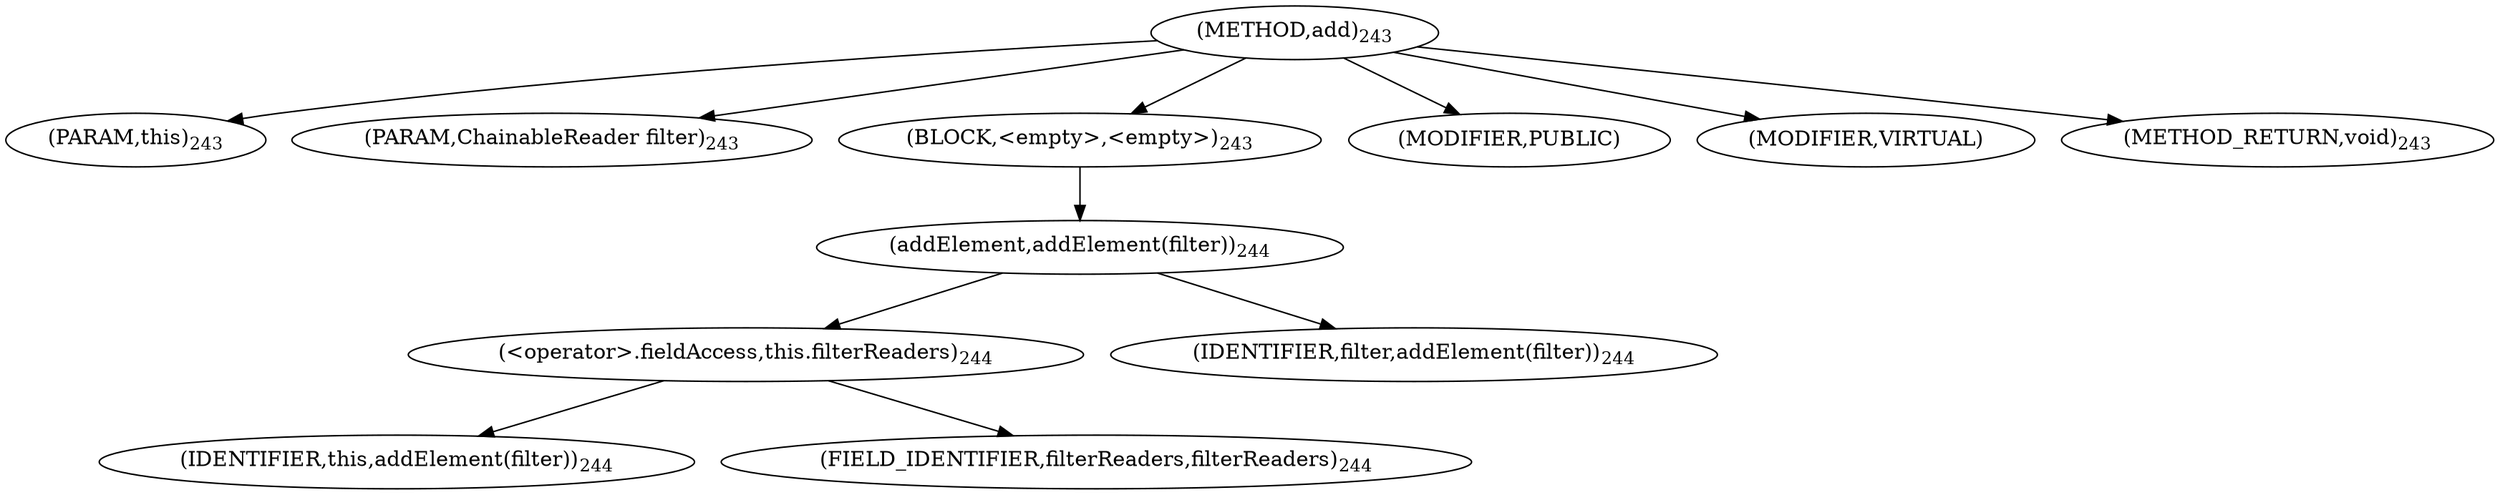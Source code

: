 digraph "add" {  
"356" [label = <(METHOD,add)<SUB>243</SUB>> ]
"357" [label = <(PARAM,this)<SUB>243</SUB>> ]
"358" [label = <(PARAM,ChainableReader filter)<SUB>243</SUB>> ]
"359" [label = <(BLOCK,&lt;empty&gt;,&lt;empty&gt;)<SUB>243</SUB>> ]
"360" [label = <(addElement,addElement(filter))<SUB>244</SUB>> ]
"361" [label = <(&lt;operator&gt;.fieldAccess,this.filterReaders)<SUB>244</SUB>> ]
"362" [label = <(IDENTIFIER,this,addElement(filter))<SUB>244</SUB>> ]
"363" [label = <(FIELD_IDENTIFIER,filterReaders,filterReaders)<SUB>244</SUB>> ]
"364" [label = <(IDENTIFIER,filter,addElement(filter))<SUB>244</SUB>> ]
"365" [label = <(MODIFIER,PUBLIC)> ]
"366" [label = <(MODIFIER,VIRTUAL)> ]
"367" [label = <(METHOD_RETURN,void)<SUB>243</SUB>> ]
  "356" -> "357" 
  "356" -> "358" 
  "356" -> "359" 
  "356" -> "365" 
  "356" -> "366" 
  "356" -> "367" 
  "359" -> "360" 
  "360" -> "361" 
  "360" -> "364" 
  "361" -> "362" 
  "361" -> "363" 
}
